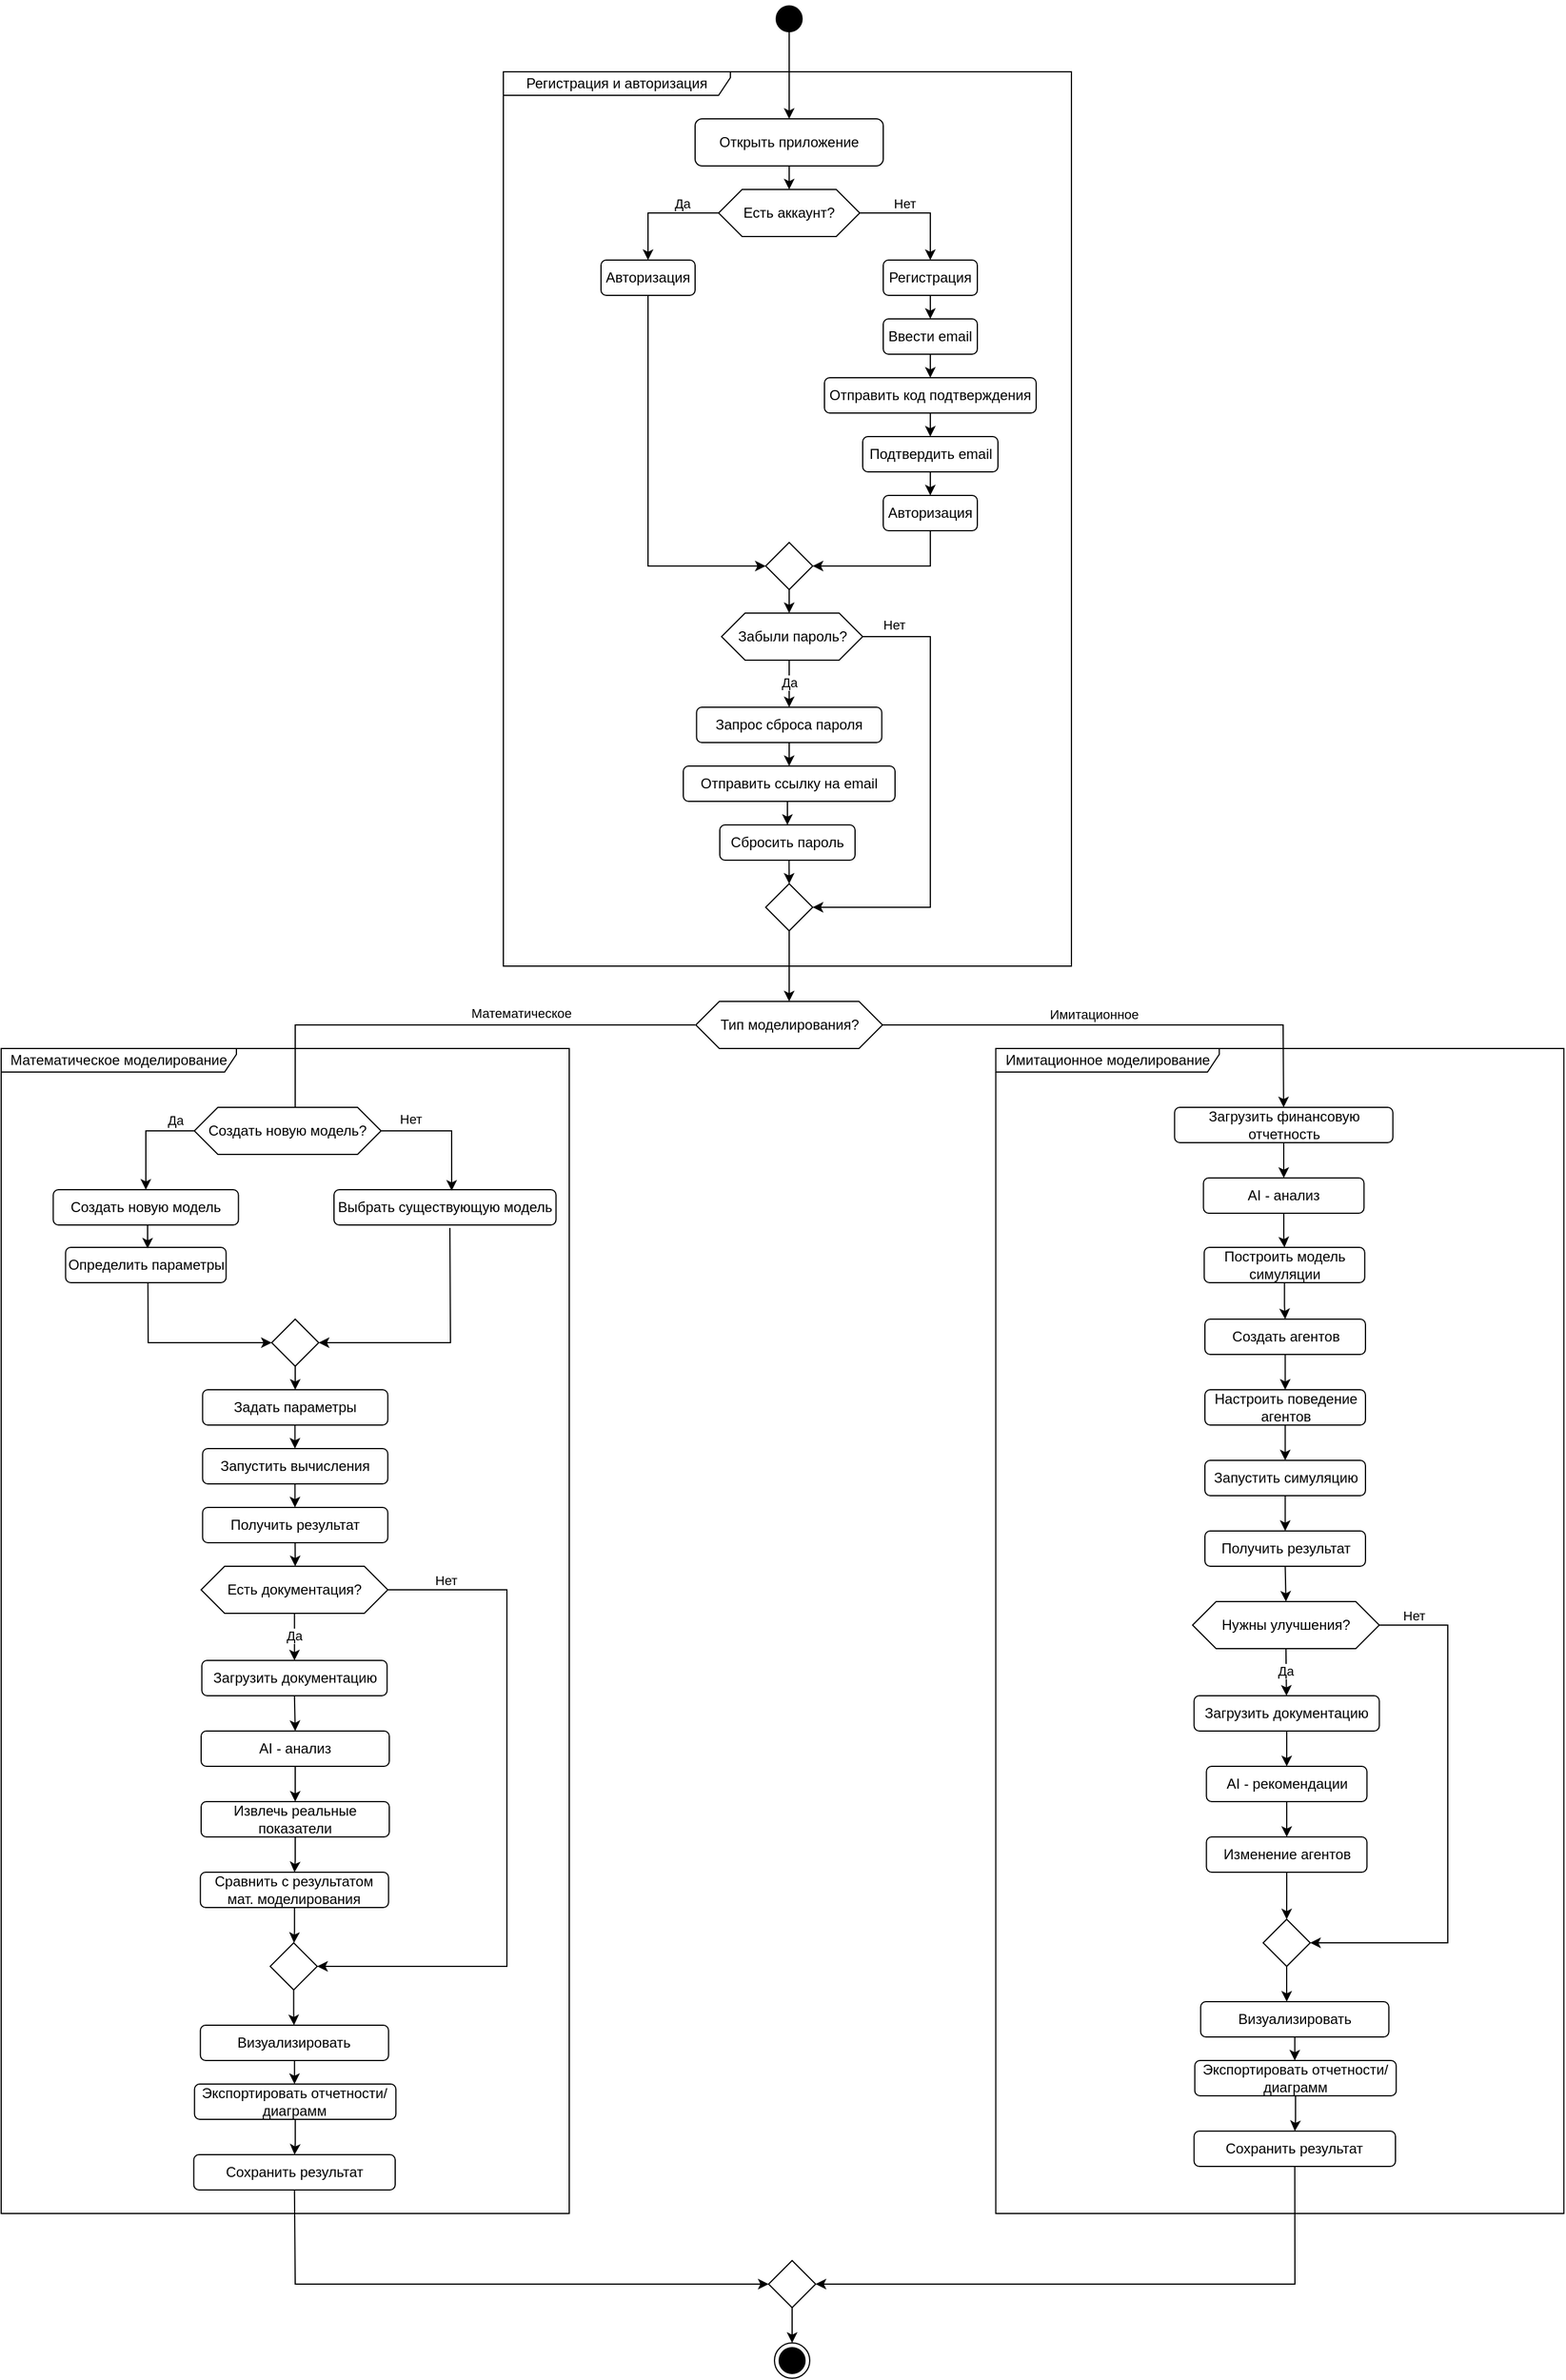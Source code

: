 <mxfile version="26.2.14">
  <diagram name="Страница — 1" id="B3ZHkuoPH5xDZUzoOLNH">
    <mxGraphModel dx="4392" dy="1858" grid="1" gridSize="10" guides="1" tooltips="1" connect="1" arrows="1" fold="1" page="1" pageScale="1" pageWidth="827" pageHeight="1169" math="0" shadow="0">
      <root>
        <mxCell id="0" />
        <mxCell id="1" parent="0" />
        <mxCell id="qQqaNePB98iEBp-6nDgx-1" value="Регистрация и авторизация" style="shape=umlFrame;whiteSpace=wrap;html=1;pointerEvents=0;width=193;height=20;" vertex="1" parent="1">
          <mxGeometry x="157" y="120" width="483" height="760" as="geometry" />
        </mxCell>
        <mxCell id="qQqaNePB98iEBp-6nDgx-2" value="" style="ellipse;html=1;shape=startState;fillColor=#000000;strokeColor=#000000;" vertex="1" parent="1">
          <mxGeometry x="385" y="60" width="30" height="30" as="geometry" />
        </mxCell>
        <mxCell id="qQqaNePB98iEBp-6nDgx-4" value="Открыть приложение" style="rounded=1;whiteSpace=wrap;html=1;" vertex="1" parent="1">
          <mxGeometry x="320" y="160" width="160" height="40" as="geometry" />
        </mxCell>
        <mxCell id="qQqaNePB98iEBp-6nDgx-5" value="" style="endArrow=classic;html=1;rounded=0;exitX=0.5;exitY=0.667;exitDx=0;exitDy=0;exitPerimeter=0;" edge="1" parent="1" source="qQqaNePB98iEBp-6nDgx-2" target="qQqaNePB98iEBp-6nDgx-4">
          <mxGeometry width="50" height="50" relative="1" as="geometry">
            <mxPoint x="390" y="220" as="sourcePoint" />
            <mxPoint x="440" y="170" as="targetPoint" />
          </mxGeometry>
        </mxCell>
        <mxCell id="qQqaNePB98iEBp-6nDgx-6" value="Есть аккаунт?" style="shape=hexagon;perimeter=hexagonPerimeter2;whiteSpace=wrap;html=1;fixedSize=1;" vertex="1" parent="1">
          <mxGeometry x="340" y="220" width="120" height="40" as="geometry" />
        </mxCell>
        <mxCell id="qQqaNePB98iEBp-6nDgx-7" value="" style="endArrow=classic;html=1;rounded=0;exitX=0.5;exitY=1;exitDx=0;exitDy=0;entryX=0.5;entryY=0;entryDx=0;entryDy=0;" edge="1" parent="1" source="qQqaNePB98iEBp-6nDgx-4" target="qQqaNePB98iEBp-6nDgx-6">
          <mxGeometry width="50" height="50" relative="1" as="geometry">
            <mxPoint x="370" y="300" as="sourcePoint" />
            <mxPoint x="420" y="250" as="targetPoint" />
          </mxGeometry>
        </mxCell>
        <mxCell id="qQqaNePB98iEBp-6nDgx-8" value="Регистрация" style="rounded=1;whiteSpace=wrap;html=1;" vertex="1" parent="1">
          <mxGeometry x="480" y="280" width="80" height="30" as="geometry" />
        </mxCell>
        <mxCell id="qQqaNePB98iEBp-6nDgx-10" value="Авторизация" style="rounded=1;whiteSpace=wrap;html=1;" vertex="1" parent="1">
          <mxGeometry x="240" y="280" width="80" height="30" as="geometry" />
        </mxCell>
        <mxCell id="qQqaNePB98iEBp-6nDgx-11" value="" style="endArrow=classic;html=1;rounded=0;exitX=0;exitY=0.5;exitDx=0;exitDy=0;entryX=0.5;entryY=0;entryDx=0;entryDy=0;" edge="1" parent="1" source="qQqaNePB98iEBp-6nDgx-6" target="qQqaNePB98iEBp-6nDgx-10">
          <mxGeometry width="50" height="50" relative="1" as="geometry">
            <mxPoint x="350" y="220" as="sourcePoint" />
            <mxPoint x="400" y="170" as="targetPoint" />
            <Array as="points">
              <mxPoint x="280" y="240" />
            </Array>
          </mxGeometry>
        </mxCell>
        <mxCell id="qQqaNePB98iEBp-6nDgx-13" value="Да" style="edgeLabel;html=1;align=center;verticalAlign=bottom;resizable=0;points=[];labelPosition=center;verticalLabelPosition=top;" vertex="1" connectable="0" parent="qQqaNePB98iEBp-6nDgx-11">
          <mxGeometry x="-0.37" relative="1" as="geometry">
            <mxPoint as="offset" />
          </mxGeometry>
        </mxCell>
        <mxCell id="qQqaNePB98iEBp-6nDgx-12" value="" style="endArrow=classic;html=1;rounded=0;exitX=1;exitY=0.5;exitDx=0;exitDy=0;entryX=0.5;entryY=0;entryDx=0;entryDy=0;" edge="1" parent="1" source="qQqaNePB98iEBp-6nDgx-6" target="qQqaNePB98iEBp-6nDgx-8">
          <mxGeometry width="50" height="50" relative="1" as="geometry">
            <mxPoint x="350" y="220" as="sourcePoint" />
            <mxPoint x="400" y="170" as="targetPoint" />
            <Array as="points">
              <mxPoint x="520" y="240" />
            </Array>
          </mxGeometry>
        </mxCell>
        <mxCell id="qQqaNePB98iEBp-6nDgx-14" value="Нет" style="edgeLabel;html=1;align=center;verticalAlign=bottom;resizable=0;points=[];labelPosition=center;verticalLabelPosition=top;" vertex="1" connectable="0" parent="qQqaNePB98iEBp-6nDgx-12">
          <mxGeometry x="-0.237" y="1" relative="1" as="geometry">
            <mxPoint y="1" as="offset" />
          </mxGeometry>
        </mxCell>
        <mxCell id="qQqaNePB98iEBp-6nDgx-15" value="Ввести email" style="rounded=1;whiteSpace=wrap;html=1;" vertex="1" parent="1">
          <mxGeometry x="480" y="330" width="80" height="30" as="geometry" />
        </mxCell>
        <mxCell id="qQqaNePB98iEBp-6nDgx-16" value="" style="endArrow=classic;html=1;rounded=0;exitX=0.5;exitY=1;exitDx=0;exitDy=0;entryX=0.5;entryY=0;entryDx=0;entryDy=0;" edge="1" parent="1" source="qQqaNePB98iEBp-6nDgx-8" target="qQqaNePB98iEBp-6nDgx-15">
          <mxGeometry width="50" height="50" relative="1" as="geometry">
            <mxPoint x="350" y="360" as="sourcePoint" />
            <mxPoint x="400" y="310" as="targetPoint" />
          </mxGeometry>
        </mxCell>
        <mxCell id="qQqaNePB98iEBp-6nDgx-17" value="Отправить код подтверждения" style="rounded=1;whiteSpace=wrap;html=1;" vertex="1" parent="1">
          <mxGeometry x="430" y="380" width="180" height="30" as="geometry" />
        </mxCell>
        <mxCell id="qQqaNePB98iEBp-6nDgx-18" value="" style="endArrow=classic;html=1;rounded=0;exitX=0.5;exitY=1;exitDx=0;exitDy=0;entryX=0.5;entryY=0;entryDx=0;entryDy=0;" edge="1" parent="1" source="qQqaNePB98iEBp-6nDgx-15" target="qQqaNePB98iEBp-6nDgx-17">
          <mxGeometry width="50" height="50" relative="1" as="geometry">
            <mxPoint x="350" y="360" as="sourcePoint" />
            <mxPoint x="400" y="310" as="targetPoint" />
          </mxGeometry>
        </mxCell>
        <mxCell id="qQqaNePB98iEBp-6nDgx-19" value="Подтвердить email" style="rounded=1;whiteSpace=wrap;html=1;" vertex="1" parent="1">
          <mxGeometry x="462.5" y="430" width="115" height="30" as="geometry" />
        </mxCell>
        <mxCell id="qQqaNePB98iEBp-6nDgx-20" value="" style="endArrow=classic;html=1;rounded=0;exitX=0.5;exitY=1;exitDx=0;exitDy=0;" edge="1" parent="1" source="qQqaNePB98iEBp-6nDgx-17" target="qQqaNePB98iEBp-6nDgx-19">
          <mxGeometry width="50" height="50" relative="1" as="geometry">
            <mxPoint x="350" y="500" as="sourcePoint" />
            <mxPoint x="400" y="450" as="targetPoint" />
          </mxGeometry>
        </mxCell>
        <mxCell id="qQqaNePB98iEBp-6nDgx-21" value="Авторизация" style="rounded=1;whiteSpace=wrap;html=1;" vertex="1" parent="1">
          <mxGeometry x="480" y="480" width="80" height="30" as="geometry" />
        </mxCell>
        <mxCell id="qQqaNePB98iEBp-6nDgx-22" value="" style="endArrow=classic;html=1;rounded=0;exitX=0.5;exitY=1;exitDx=0;exitDy=0;entryX=0.5;entryY=0;entryDx=0;entryDy=0;" edge="1" parent="1" source="qQqaNePB98iEBp-6nDgx-19" target="qQqaNePB98iEBp-6nDgx-21">
          <mxGeometry width="50" height="50" relative="1" as="geometry">
            <mxPoint x="350" y="500" as="sourcePoint" />
            <mxPoint x="400" y="450" as="targetPoint" />
          </mxGeometry>
        </mxCell>
        <mxCell id="qQqaNePB98iEBp-6nDgx-23" value="" style="rhombus;whiteSpace=wrap;html=1;" vertex="1" parent="1">
          <mxGeometry x="380" y="520" width="40" height="40" as="geometry" />
        </mxCell>
        <mxCell id="qQqaNePB98iEBp-6nDgx-24" value="" style="endArrow=classic;html=1;rounded=0;exitX=0.5;exitY=1;exitDx=0;exitDy=0;entryX=1;entryY=0.5;entryDx=0;entryDy=0;" edge="1" parent="1" source="qQqaNePB98iEBp-6nDgx-21" target="qQqaNePB98iEBp-6nDgx-23">
          <mxGeometry width="50" height="50" relative="1" as="geometry">
            <mxPoint x="340" y="560" as="sourcePoint" />
            <mxPoint x="390" y="510" as="targetPoint" />
            <Array as="points">
              <mxPoint x="520" y="540" />
            </Array>
          </mxGeometry>
        </mxCell>
        <mxCell id="qQqaNePB98iEBp-6nDgx-25" value="" style="endArrow=classic;html=1;rounded=0;exitX=0.5;exitY=1;exitDx=0;exitDy=0;entryX=0;entryY=0.5;entryDx=0;entryDy=0;" edge="1" parent="1" source="qQqaNePB98iEBp-6nDgx-10" target="qQqaNePB98iEBp-6nDgx-23">
          <mxGeometry width="50" height="50" relative="1" as="geometry">
            <mxPoint x="340" y="560" as="sourcePoint" />
            <mxPoint x="390" y="510" as="targetPoint" />
            <Array as="points">
              <mxPoint x="280" y="540" />
            </Array>
          </mxGeometry>
        </mxCell>
        <mxCell id="qQqaNePB98iEBp-6nDgx-26" value="Забыли пароль?" style="shape=hexagon;perimeter=hexagonPerimeter2;whiteSpace=wrap;html=1;fixedSize=1;" vertex="1" parent="1">
          <mxGeometry x="342.5" y="580" width="120" height="40" as="geometry" />
        </mxCell>
        <mxCell id="qQqaNePB98iEBp-6nDgx-27" value="" style="endArrow=classic;html=1;rounded=0;exitX=0.5;exitY=1;exitDx=0;exitDy=0;" edge="1" parent="1" source="qQqaNePB98iEBp-6nDgx-23">
          <mxGeometry width="50" height="50" relative="1" as="geometry">
            <mxPoint x="340" y="660" as="sourcePoint" />
            <mxPoint x="400" y="580" as="targetPoint" />
          </mxGeometry>
        </mxCell>
        <mxCell id="qQqaNePB98iEBp-6nDgx-28" value="Запрос сброса пароля" style="rounded=1;whiteSpace=wrap;html=1;" vertex="1" parent="1">
          <mxGeometry x="321.25" y="660" width="157.5" height="30" as="geometry" />
        </mxCell>
        <mxCell id="qQqaNePB98iEBp-6nDgx-29" value="" style="endArrow=classic;html=1;rounded=0;" edge="1" parent="1">
          <mxGeometry width="50" height="50" relative="1" as="geometry">
            <mxPoint x="400" y="620" as="sourcePoint" />
            <mxPoint x="400" y="660" as="targetPoint" />
          </mxGeometry>
        </mxCell>
        <mxCell id="qQqaNePB98iEBp-6nDgx-30" value="Да" style="edgeLabel;html=1;align=center;verticalAlign=middle;resizable=0;points=[];" vertex="1" connectable="0" parent="qQqaNePB98iEBp-6nDgx-29">
          <mxGeometry x="-0.08" relative="1" as="geometry">
            <mxPoint as="offset" />
          </mxGeometry>
        </mxCell>
        <mxCell id="qQqaNePB98iEBp-6nDgx-31" value="Отправить ссылку на email" style="rounded=1;whiteSpace=wrap;html=1;" vertex="1" parent="1">
          <mxGeometry x="310" y="710" width="180" height="30" as="geometry" />
        </mxCell>
        <mxCell id="qQqaNePB98iEBp-6nDgx-32" value="" style="endArrow=classic;html=1;rounded=0;exitX=0.5;exitY=1;exitDx=0;exitDy=0;entryX=0.5;entryY=0;entryDx=0;entryDy=0;" edge="1" parent="1" source="qQqaNePB98iEBp-6nDgx-28" target="qQqaNePB98iEBp-6nDgx-31">
          <mxGeometry width="50" height="50" relative="1" as="geometry">
            <mxPoint x="390" y="630" as="sourcePoint" />
            <mxPoint x="440" y="580" as="targetPoint" />
          </mxGeometry>
        </mxCell>
        <mxCell id="qQqaNePB98iEBp-6nDgx-33" value="Сбросить пароль" style="rounded=1;whiteSpace=wrap;html=1;" vertex="1" parent="1">
          <mxGeometry x="341" y="760" width="115" height="30" as="geometry" />
        </mxCell>
        <mxCell id="qQqaNePB98iEBp-6nDgx-34" value="" style="endArrow=classic;html=1;rounded=0;exitX=0.5;exitY=1;exitDx=0;exitDy=0;" edge="1" parent="1" target="qQqaNePB98iEBp-6nDgx-33">
          <mxGeometry width="50" height="50" relative="1" as="geometry">
            <mxPoint x="398.5" y="740" as="sourcePoint" />
            <mxPoint x="278.5" y="780" as="targetPoint" />
          </mxGeometry>
        </mxCell>
        <mxCell id="qQqaNePB98iEBp-6nDgx-36" value="" style="rhombus;whiteSpace=wrap;html=1;" vertex="1" parent="1">
          <mxGeometry x="380" y="810" width="40" height="40" as="geometry" />
        </mxCell>
        <mxCell id="qQqaNePB98iEBp-6nDgx-37" value="" style="endArrow=classic;html=1;rounded=0;exitX=0.512;exitY=1;exitDx=0;exitDy=0;entryX=0.5;entryY=0;entryDx=0;entryDy=0;exitPerimeter=0;" edge="1" parent="1" source="qQqaNePB98iEBp-6nDgx-33" target="qQqaNePB98iEBp-6nDgx-36">
          <mxGeometry width="50" height="50" relative="1" as="geometry">
            <mxPoint x="360" y="870" as="sourcePoint" />
            <mxPoint x="410" y="820" as="targetPoint" />
          </mxGeometry>
        </mxCell>
        <mxCell id="qQqaNePB98iEBp-6nDgx-38" value="" style="endArrow=classic;html=1;rounded=0;exitX=1;exitY=0.5;exitDx=0;exitDy=0;entryX=1;entryY=0.5;entryDx=0;entryDy=0;" edge="1" parent="1" source="qQqaNePB98iEBp-6nDgx-26" target="qQqaNePB98iEBp-6nDgx-36">
          <mxGeometry width="50" height="50" relative="1" as="geometry">
            <mxPoint x="300" y="770" as="sourcePoint" />
            <mxPoint x="350" y="720" as="targetPoint" />
            <Array as="points">
              <mxPoint x="520" y="600" />
              <mxPoint x="520" y="830" />
            </Array>
          </mxGeometry>
        </mxCell>
        <mxCell id="qQqaNePB98iEBp-6nDgx-39" value="Нет" style="edgeLabel;html=1;align=center;verticalAlign=bottom;resizable=0;points=[];labelPosition=center;verticalLabelPosition=top;" vertex="1" connectable="0" parent="qQqaNePB98iEBp-6nDgx-38">
          <mxGeometry x="-0.865" y="2" relative="1" as="geometry">
            <mxPoint as="offset" />
          </mxGeometry>
        </mxCell>
        <mxCell id="qQqaNePB98iEBp-6nDgx-43" value="" style="endArrow=classic;html=1;rounded=0;exitX=0.5;exitY=1;exitDx=0;exitDy=0;" edge="1" parent="1" source="qQqaNePB98iEBp-6nDgx-36" target="qQqaNePB98iEBp-6nDgx-60">
          <mxGeometry width="50" height="50" relative="1" as="geometry">
            <mxPoint x="320" y="920" as="sourcePoint" />
            <mxPoint x="370" y="870" as="targetPoint" />
          </mxGeometry>
        </mxCell>
        <mxCell id="qQqaNePB98iEBp-6nDgx-60" value="Тип моделирования?" style="shape=hexagon;perimeter=hexagonPerimeter2;whiteSpace=wrap;html=1;fixedSize=1;" vertex="1" parent="1">
          <mxGeometry x="320.62" y="910" width="158.75" height="40" as="geometry" />
        </mxCell>
        <mxCell id="qQqaNePB98iEBp-6nDgx-61" value="" style="endArrow=classic;html=1;rounded=0;entryX=0.54;entryY=0.25;entryDx=0;entryDy=0;entryPerimeter=0;" edge="1" parent="1">
          <mxGeometry width="50" height="50" relative="1" as="geometry">
            <mxPoint x="320" y="930" as="sourcePoint" />
            <mxPoint x="-20.025" y="1010" as="targetPoint" />
            <Array as="points">
              <mxPoint x="-20" y="930" />
            </Array>
          </mxGeometry>
        </mxCell>
        <mxCell id="qQqaNePB98iEBp-6nDgx-99" value="Математическое моделирование" style="shape=umlFrame;whiteSpace=wrap;html=1;pointerEvents=0;width=200;height=20;" vertex="1" parent="1">
          <mxGeometry x="-270" y="950" width="483" height="990" as="geometry" />
        </mxCell>
        <mxCell id="qQqaNePB98iEBp-6nDgx-100" value="Создать новую модель?" style="shape=hexagon;perimeter=hexagonPerimeter2;whiteSpace=wrap;html=1;fixedSize=1;" vertex="1" parent="1">
          <mxGeometry x="-105.75" y="1000" width="158.75" height="40" as="geometry" />
        </mxCell>
        <mxCell id="qQqaNePB98iEBp-6nDgx-101" value="" style="endArrow=classic;html=1;rounded=0;exitX=0;exitY=0.5;exitDx=0;exitDy=0;entryX=0.5;entryY=0;entryDx=0;entryDy=0;" edge="1" parent="1" source="qQqaNePB98iEBp-6nDgx-100" target="qQqaNePB98iEBp-6nDgx-103">
          <mxGeometry width="50" height="50" relative="1" as="geometry">
            <mxPoint x="-187" y="1060" as="sourcePoint" />
            <mxPoint x="-137" y="1020" as="targetPoint" />
            <Array as="points">
              <mxPoint x="-147" y="1020" />
            </Array>
          </mxGeometry>
        </mxCell>
        <mxCell id="qQqaNePB98iEBp-6nDgx-102" value="Да" style="edgeLabel;html=1;align=center;verticalAlign=bottom;resizable=0;points=[];labelPosition=center;verticalLabelPosition=top;" vertex="1" connectable="0" parent="qQqaNePB98iEBp-6nDgx-101">
          <mxGeometry x="-0.639" y="-1" relative="1" as="geometry">
            <mxPoint as="offset" />
          </mxGeometry>
        </mxCell>
        <mxCell id="qQqaNePB98iEBp-6nDgx-103" value="Создать новую модель" style="rounded=1;whiteSpace=wrap;html=1;" vertex="1" parent="1">
          <mxGeometry x="-225.75" y="1070" width="157.5" height="30" as="geometry" />
        </mxCell>
        <mxCell id="qQqaNePB98iEBp-6nDgx-104" value="Выбрать существующую модель" style="rounded=1;whiteSpace=wrap;html=1;" vertex="1" parent="1">
          <mxGeometry x="13" y="1070" width="188.75" height="30" as="geometry" />
        </mxCell>
        <mxCell id="qQqaNePB98iEBp-6nDgx-105" value="" style="endArrow=classic;html=1;rounded=0;exitX=1;exitY=0.5;exitDx=0;exitDy=0;entryX=0.53;entryY=0.028;entryDx=0;entryDy=0;entryPerimeter=0;" edge="1" parent="1" source="qQqaNePB98iEBp-6nDgx-100" target="qQqaNePB98iEBp-6nDgx-104">
          <mxGeometry width="50" height="50" relative="1" as="geometry">
            <mxPoint x="133" y="1020" as="sourcePoint" />
            <mxPoint x="92" y="1070" as="targetPoint" />
            <Array as="points">
              <mxPoint x="113" y="1020" />
            </Array>
          </mxGeometry>
        </mxCell>
        <mxCell id="qQqaNePB98iEBp-6nDgx-106" value="Нет" style="edgeLabel;html=1;align=center;verticalAlign=middle;resizable=0;points=[];" vertex="1" connectable="0" parent="qQqaNePB98iEBp-6nDgx-105">
          <mxGeometry x="-0.627" y="7" relative="1" as="geometry">
            <mxPoint x="4" y="-3" as="offset" />
          </mxGeometry>
        </mxCell>
        <mxCell id="qQqaNePB98iEBp-6nDgx-107" value="" style="endArrow=classic;html=1;rounded=0;exitX=0.522;exitY=1.085;exitDx=0;exitDy=0;exitPerimeter=0;entryX=1;entryY=0.5;entryDx=0;entryDy=0;" edge="1" parent="1" source="qQqaNePB98iEBp-6nDgx-104" target="qQqaNePB98iEBp-6nDgx-113">
          <mxGeometry width="50" height="50" relative="1" as="geometry">
            <mxPoint x="-147" y="1120" as="sourcePoint" />
            <mxPoint x="-7" y="1160" as="targetPoint" />
            <Array as="points">
              <mxPoint x="112" y="1200" />
            </Array>
          </mxGeometry>
        </mxCell>
        <mxCell id="qQqaNePB98iEBp-6nDgx-108" value="Определить параметры" style="rounded=1;whiteSpace=wrap;html=1;" vertex="1" parent="1">
          <mxGeometry x="-215.25" y="1119" width="136.5" height="30" as="geometry" />
        </mxCell>
        <mxCell id="qQqaNePB98iEBp-6nDgx-109" value="" style="endArrow=classic;html=1;rounded=0;exitX=0.5;exitY=1;exitDx=0;exitDy=0;" edge="1" parent="1">
          <mxGeometry width="50" height="50" relative="1" as="geometry">
            <mxPoint x="-145.5" y="1100" as="sourcePoint" />
            <mxPoint x="-145.5" y="1120" as="targetPoint" />
          </mxGeometry>
        </mxCell>
        <mxCell id="qQqaNePB98iEBp-6nDgx-110" value="Есть документация?" style="shape=hexagon;perimeter=hexagonPerimeter2;whiteSpace=wrap;html=1;fixedSize=1;" vertex="1" parent="1">
          <mxGeometry x="-100" y="1390" width="158.75" height="40" as="geometry" />
        </mxCell>
        <mxCell id="qQqaNePB98iEBp-6nDgx-111" value="" style="endArrow=classic;html=1;rounded=0;exitX=0.513;exitY=1.014;exitDx=0;exitDy=0;exitPerimeter=0;entryX=0;entryY=0.5;entryDx=0;entryDy=0;" edge="1" parent="1" source="qQqaNePB98iEBp-6nDgx-108" target="qQqaNePB98iEBp-6nDgx-113">
          <mxGeometry width="50" height="50" relative="1" as="geometry">
            <mxPoint x="-157" y="1230" as="sourcePoint" />
            <mxPoint x="-107" y="1180" as="targetPoint" />
            <Array as="points">
              <mxPoint x="-145" y="1200" />
            </Array>
          </mxGeometry>
        </mxCell>
        <mxCell id="qQqaNePB98iEBp-6nDgx-112" value="Математическое" style="edgeLabel;html=1;align=center;verticalAlign=bottom;resizable=0;points=[];labelPosition=center;verticalLabelPosition=top;" vertex="1" connectable="0" parent="1">
          <mxGeometry x="171.765" y="928.0" as="geometry" />
        </mxCell>
        <mxCell id="qQqaNePB98iEBp-6nDgx-113" value="" style="rhombus;whiteSpace=wrap;html=1;" vertex="1" parent="1">
          <mxGeometry x="-40" y="1180" width="40" height="40" as="geometry" />
        </mxCell>
        <mxCell id="qQqaNePB98iEBp-6nDgx-114" value="Задать параметры" style="rounded=1;whiteSpace=wrap;html=1;" vertex="1" parent="1">
          <mxGeometry x="-98.75" y="1240" width="157.5" height="30" as="geometry" />
        </mxCell>
        <mxCell id="qQqaNePB98iEBp-6nDgx-115" value="" style="endArrow=classic;html=1;rounded=0;exitX=0.5;exitY=1;exitDx=0;exitDy=0;entryX=0.5;entryY=0;entryDx=0;entryDy=0;" edge="1" parent="1" source="qQqaNePB98iEBp-6nDgx-113" target="qQqaNePB98iEBp-6nDgx-114">
          <mxGeometry width="50" height="50" relative="1" as="geometry">
            <mxPoint x="80" y="1340" as="sourcePoint" />
            <mxPoint x="130" y="1290" as="targetPoint" />
          </mxGeometry>
        </mxCell>
        <mxCell id="qQqaNePB98iEBp-6nDgx-116" value="Запустить вычисления" style="rounded=1;whiteSpace=wrap;html=1;" vertex="1" parent="1">
          <mxGeometry x="-98.75" y="1290" width="157.5" height="30" as="geometry" />
        </mxCell>
        <mxCell id="qQqaNePB98iEBp-6nDgx-117" value="" style="endArrow=classic;html=1;rounded=0;exitX=0.5;exitY=1;exitDx=0;exitDy=0;entryX=0.5;entryY=0;entryDx=0;entryDy=0;" edge="1" parent="1">
          <mxGeometry width="50" height="50" relative="1" as="geometry">
            <mxPoint x="-20.21" y="1270" as="sourcePoint" />
            <mxPoint x="-20.21" y="1290" as="targetPoint" />
          </mxGeometry>
        </mxCell>
        <mxCell id="qQqaNePB98iEBp-6nDgx-118" value="" style="edgeStyle=orthogonalEdgeStyle;rounded=0;orthogonalLoop=1;jettySize=auto;html=1;" edge="1" parent="1">
          <mxGeometry relative="1" as="geometry">
            <mxPoint x="-20.094" y="1370" as="sourcePoint" />
            <mxPoint x="-20" y="1390" as="targetPoint" />
          </mxGeometry>
        </mxCell>
        <mxCell id="qQqaNePB98iEBp-6nDgx-119" value="Получить результат" style="rounded=1;whiteSpace=wrap;html=1;" vertex="1" parent="1">
          <mxGeometry x="-98.75" y="1340" width="157.5" height="30" as="geometry" />
        </mxCell>
        <mxCell id="qQqaNePB98iEBp-6nDgx-120" value="" style="endArrow=classic;html=1;rounded=0;exitX=0.5;exitY=1;exitDx=0;exitDy=0;entryX=0.5;entryY=0;entryDx=0;entryDy=0;" edge="1" parent="1">
          <mxGeometry width="50" height="50" relative="1" as="geometry">
            <mxPoint x="-20.21" y="1320" as="sourcePoint" />
            <mxPoint x="-20.21" y="1340" as="targetPoint" />
          </mxGeometry>
        </mxCell>
        <mxCell id="qQqaNePB98iEBp-6nDgx-121" value="" style="endArrow=classic;html=1;rounded=0;exitX=0.5;exitY=1;exitDx=0;exitDy=0;" edge="1" parent="1" source="qQqaNePB98iEBp-6nDgx-110" target="qQqaNePB98iEBp-6nDgx-123">
          <mxGeometry width="50" height="50" relative="1" as="geometry">
            <mxPoint x="-130" y="1530" as="sourcePoint" />
            <mxPoint x="-80" y="1480" as="targetPoint" />
          </mxGeometry>
        </mxCell>
        <mxCell id="qQqaNePB98iEBp-6nDgx-122" value="Да" style="edgeLabel;html=1;align=center;verticalAlign=middle;resizable=0;points=[];" vertex="1" connectable="0" parent="qQqaNePB98iEBp-6nDgx-121">
          <mxGeometry x="-0.063" y="-1" relative="1" as="geometry">
            <mxPoint as="offset" />
          </mxGeometry>
        </mxCell>
        <mxCell id="qQqaNePB98iEBp-6nDgx-123" value="Загрузить документацию" style="rounded=1;whiteSpace=wrap;html=1;" vertex="1" parent="1">
          <mxGeometry x="-99.37" y="1470" width="157.5" height="30" as="geometry" />
        </mxCell>
        <mxCell id="qQqaNePB98iEBp-6nDgx-124" value="" style="endArrow=classic;html=1;rounded=0;exitX=0.5;exitY=1;exitDx=0;exitDy=0;entryX=0.5;entryY=0;entryDx=0;entryDy=0;" edge="1" parent="1" source="qQqaNePB98iEBp-6nDgx-123" target="qQqaNePB98iEBp-6nDgx-126">
          <mxGeometry width="50" height="50" relative="1" as="geometry">
            <mxPoint x="-130" y="1490" as="sourcePoint" />
            <mxPoint x="-20.799" y="1523.96" as="targetPoint" />
          </mxGeometry>
        </mxCell>
        <mxCell id="qQqaNePB98iEBp-6nDgx-125" value="" style="edgeStyle=orthogonalEdgeStyle;rounded=0;orthogonalLoop=1;jettySize=auto;html=1;" edge="1" parent="1" source="qQqaNePB98iEBp-6nDgx-126" target="qQqaNePB98iEBp-6nDgx-128">
          <mxGeometry relative="1" as="geometry" />
        </mxCell>
        <mxCell id="qQqaNePB98iEBp-6nDgx-126" value="AI - анализ" style="rounded=1;whiteSpace=wrap;html=1;" vertex="1" parent="1">
          <mxGeometry x="-100" y="1530" width="160" height="30" as="geometry" />
        </mxCell>
        <mxCell id="qQqaNePB98iEBp-6nDgx-127" value="" style="edgeStyle=orthogonalEdgeStyle;rounded=0;orthogonalLoop=1;jettySize=auto;html=1;" edge="1" parent="1" source="qQqaNePB98iEBp-6nDgx-128" target="qQqaNePB98iEBp-6nDgx-130">
          <mxGeometry relative="1" as="geometry" />
        </mxCell>
        <mxCell id="qQqaNePB98iEBp-6nDgx-128" value="Извлечь реальные показатели" style="rounded=1;whiteSpace=wrap;html=1;" vertex="1" parent="1">
          <mxGeometry x="-100" y="1590" width="160" height="30" as="geometry" />
        </mxCell>
        <mxCell id="qQqaNePB98iEBp-6nDgx-129" value="" style="edgeStyle=orthogonalEdgeStyle;rounded=0;orthogonalLoop=1;jettySize=auto;html=1;" edge="1" parent="1" source="qQqaNePB98iEBp-6nDgx-130">
          <mxGeometry relative="1" as="geometry">
            <mxPoint x="-21" y="1710" as="targetPoint" />
          </mxGeometry>
        </mxCell>
        <mxCell id="qQqaNePB98iEBp-6nDgx-130" value="Сравнить с результатом мат. моделирования" style="rounded=1;whiteSpace=wrap;html=1;" vertex="1" parent="1">
          <mxGeometry x="-100.63" y="1650" width="160" height="30" as="geometry" />
        </mxCell>
        <mxCell id="qQqaNePB98iEBp-6nDgx-131" value="" style="edgeStyle=orthogonalEdgeStyle;rounded=0;orthogonalLoop=1;jettySize=auto;html=1;" edge="1" parent="1" source="qQqaNePB98iEBp-6nDgx-132" target="qQqaNePB98iEBp-6nDgx-133">
          <mxGeometry relative="1" as="geometry" />
        </mxCell>
        <mxCell id="qQqaNePB98iEBp-6nDgx-132" value="Визуализировать" style="rounded=1;whiteSpace=wrap;html=1;" vertex="1" parent="1">
          <mxGeometry x="-100.63" y="1780" width="160" height="30" as="geometry" />
        </mxCell>
        <mxCell id="qQqaNePB98iEBp-6nDgx-217" value="" style="edgeStyle=orthogonalEdgeStyle;rounded=0;orthogonalLoop=1;jettySize=auto;html=1;" edge="1" parent="1" source="qQqaNePB98iEBp-6nDgx-133" target="qQqaNePB98iEBp-6nDgx-215">
          <mxGeometry relative="1" as="geometry" />
        </mxCell>
        <mxCell id="qQqaNePB98iEBp-6nDgx-133" value="Экспортировать отчетности/диаграмм" style="rounded=1;whiteSpace=wrap;html=1;" vertex="1" parent="1">
          <mxGeometry x="-105.62" y="1830" width="171.25" height="30" as="geometry" />
        </mxCell>
        <mxCell id="qQqaNePB98iEBp-6nDgx-134" value="Имитационное моделирование" style="shape=umlFrame;whiteSpace=wrap;html=1;pointerEvents=0;width=190;height=20;" vertex="1" parent="1">
          <mxGeometry x="575.69" y="950" width="483" height="990" as="geometry" />
        </mxCell>
        <mxCell id="qQqaNePB98iEBp-6nDgx-173" value="" style="edgeStyle=orthogonalEdgeStyle;rounded=0;orthogonalLoop=1;jettySize=auto;html=1;" edge="1" parent="1" source="qQqaNePB98iEBp-6nDgx-139" target="qQqaNePB98iEBp-6nDgx-143">
          <mxGeometry relative="1" as="geometry" />
        </mxCell>
        <mxCell id="qQqaNePB98iEBp-6nDgx-139" value="Загрузить финансовую отчетность" style="rounded=1;whiteSpace=wrap;html=1;" vertex="1" parent="1">
          <mxGeometry x="727.69" y="1000" width="185.62" height="30" as="geometry" />
        </mxCell>
        <mxCell id="qQqaNePB98iEBp-6nDgx-175" value="" style="edgeStyle=orthogonalEdgeStyle;rounded=0;orthogonalLoop=1;jettySize=auto;html=1;" edge="1" parent="1" source="qQqaNePB98iEBp-6nDgx-143" target="qQqaNePB98iEBp-6nDgx-174">
          <mxGeometry relative="1" as="geometry" />
        </mxCell>
        <mxCell id="qQqaNePB98iEBp-6nDgx-143" value="AI - анализ" style="rounded=1;whiteSpace=wrap;html=1;" vertex="1" parent="1">
          <mxGeometry x="752.25" y="1060" width="136.5" height="30" as="geometry" />
        </mxCell>
        <mxCell id="qQqaNePB98iEBp-6nDgx-145" value="Нужны улучшения?" style="shape=hexagon;perimeter=hexagonPerimeter2;whiteSpace=wrap;html=1;fixedSize=1;" vertex="1" parent="1">
          <mxGeometry x="743.01" y="1420" width="158.75" height="40" as="geometry" />
        </mxCell>
        <mxCell id="qQqaNePB98iEBp-6nDgx-156" value="" style="endArrow=classic;html=1;rounded=0;exitX=0.5;exitY=1;exitDx=0;exitDy=0;" edge="1" parent="1" source="qQqaNePB98iEBp-6nDgx-145" target="qQqaNePB98iEBp-6nDgx-158">
          <mxGeometry width="50" height="50" relative="1" as="geometry">
            <mxPoint x="712.38" y="1610" as="sourcePoint" />
            <mxPoint x="762.38" y="1560" as="targetPoint" />
          </mxGeometry>
        </mxCell>
        <mxCell id="qQqaNePB98iEBp-6nDgx-157" value="Да" style="edgeLabel;html=1;align=center;verticalAlign=middle;resizable=0;points=[];" vertex="1" connectable="0" parent="qQqaNePB98iEBp-6nDgx-156">
          <mxGeometry x="-0.063" y="-1" relative="1" as="geometry">
            <mxPoint as="offset" />
          </mxGeometry>
        </mxCell>
        <mxCell id="qQqaNePB98iEBp-6nDgx-193" value="" style="edgeStyle=orthogonalEdgeStyle;rounded=0;orthogonalLoop=1;jettySize=auto;html=1;" edge="1" parent="1" source="qQqaNePB98iEBp-6nDgx-158" target="qQqaNePB98iEBp-6nDgx-192">
          <mxGeometry relative="1" as="geometry" />
        </mxCell>
        <mxCell id="qQqaNePB98iEBp-6nDgx-158" value="Загрузить документацию" style="rounded=1;whiteSpace=wrap;html=1;" vertex="1" parent="1">
          <mxGeometry x="744.26" y="1500" width="157.5" height="30" as="geometry" />
        </mxCell>
        <mxCell id="qQqaNePB98iEBp-6nDgx-171" value="" style="endArrow=classic;html=1;rounded=0;exitX=1;exitY=0.5;exitDx=0;exitDy=0;" edge="1" parent="1" source="qQqaNePB98iEBp-6nDgx-60" target="qQqaNePB98iEBp-6nDgx-139">
          <mxGeometry width="50" height="50" relative="1" as="geometry">
            <mxPoint x="420" y="800" as="sourcePoint" />
            <mxPoint x="470" y="750" as="targetPoint" />
            <Array as="points">
              <mxPoint x="820" y="930" />
            </Array>
          </mxGeometry>
        </mxCell>
        <mxCell id="qQqaNePB98iEBp-6nDgx-172" value="Имитационное" style="edgeLabel;html=1;align=center;verticalAlign=bottom;resizable=0;points=[];labelPosition=center;verticalLabelPosition=top;" vertex="1" connectable="0" parent="qQqaNePB98iEBp-6nDgx-171">
          <mxGeometry x="-0.128" y="1" relative="1" as="geometry">
            <mxPoint as="offset" />
          </mxGeometry>
        </mxCell>
        <mxCell id="qQqaNePB98iEBp-6nDgx-177" value="" style="edgeStyle=orthogonalEdgeStyle;rounded=0;orthogonalLoop=1;jettySize=auto;html=1;" edge="1" parent="1" source="qQqaNePB98iEBp-6nDgx-174" target="qQqaNePB98iEBp-6nDgx-176">
          <mxGeometry relative="1" as="geometry" />
        </mxCell>
        <mxCell id="qQqaNePB98iEBp-6nDgx-174" value="Построить модель симуляции" style="rounded=1;whiteSpace=wrap;html=1;" vertex="1" parent="1">
          <mxGeometry x="752.87" y="1119" width="136.5" height="30" as="geometry" />
        </mxCell>
        <mxCell id="qQqaNePB98iEBp-6nDgx-179" value="" style="edgeStyle=orthogonalEdgeStyle;rounded=0;orthogonalLoop=1;jettySize=auto;html=1;" edge="1" parent="1" source="qQqaNePB98iEBp-6nDgx-176" target="qQqaNePB98iEBp-6nDgx-178">
          <mxGeometry relative="1" as="geometry" />
        </mxCell>
        <mxCell id="qQqaNePB98iEBp-6nDgx-176" value="Создать агентов" style="rounded=1;whiteSpace=wrap;html=1;" vertex="1" parent="1">
          <mxGeometry x="753.5" y="1180" width="136.5" height="30" as="geometry" />
        </mxCell>
        <mxCell id="qQqaNePB98iEBp-6nDgx-182" value="" style="edgeStyle=orthogonalEdgeStyle;rounded=0;orthogonalLoop=1;jettySize=auto;html=1;" edge="1" parent="1" source="qQqaNePB98iEBp-6nDgx-178" target="qQqaNePB98iEBp-6nDgx-180">
          <mxGeometry relative="1" as="geometry" />
        </mxCell>
        <mxCell id="qQqaNePB98iEBp-6nDgx-178" value="Настроить поведение агентов" style="rounded=1;whiteSpace=wrap;html=1;" vertex="1" parent="1">
          <mxGeometry x="753.5" y="1240" width="136.5" height="30" as="geometry" />
        </mxCell>
        <mxCell id="qQqaNePB98iEBp-6nDgx-184" value="" style="edgeStyle=orthogonalEdgeStyle;rounded=0;orthogonalLoop=1;jettySize=auto;html=1;" edge="1" parent="1" source="qQqaNePB98iEBp-6nDgx-180" target="qQqaNePB98iEBp-6nDgx-183">
          <mxGeometry relative="1" as="geometry" />
        </mxCell>
        <mxCell id="qQqaNePB98iEBp-6nDgx-180" value="Запустить симуляцию" style="rounded=1;whiteSpace=wrap;html=1;" vertex="1" parent="1">
          <mxGeometry x="753.5" y="1300" width="136.5" height="30" as="geometry" />
        </mxCell>
        <mxCell id="qQqaNePB98iEBp-6nDgx-183" value="Получить результат" style="rounded=1;whiteSpace=wrap;html=1;" vertex="1" parent="1">
          <mxGeometry x="753.51" y="1360" width="136.5" height="30" as="geometry" />
        </mxCell>
        <mxCell id="qQqaNePB98iEBp-6nDgx-189" value="" style="edgeStyle=orthogonalEdgeStyle;rounded=0;orthogonalLoop=1;jettySize=auto;html=1;" edge="1" parent="1" source="qQqaNePB98iEBp-6nDgx-186">
          <mxGeometry relative="1" as="geometry">
            <mxPoint x="-21" y="1780" as="targetPoint" />
          </mxGeometry>
        </mxCell>
        <mxCell id="qQqaNePB98iEBp-6nDgx-186" value="" style="rhombus;whiteSpace=wrap;html=1;" vertex="1" parent="1">
          <mxGeometry x="-41.27" y="1710" width="40" height="40" as="geometry" />
        </mxCell>
        <mxCell id="qQqaNePB98iEBp-6nDgx-187" value="" style="endArrow=classic;html=1;rounded=0;exitX=1;exitY=0.5;exitDx=0;exitDy=0;entryX=1;entryY=0.5;entryDx=0;entryDy=0;" edge="1" parent="1" source="qQqaNePB98iEBp-6nDgx-110" target="qQqaNePB98iEBp-6nDgx-186">
          <mxGeometry width="50" height="50" relative="1" as="geometry">
            <mxPoint x="200" y="1450" as="sourcePoint" />
            <mxPoint x="250" y="1400" as="targetPoint" />
            <Array as="points">
              <mxPoint x="160" y="1410" />
              <mxPoint x="160" y="1730" />
            </Array>
          </mxGeometry>
        </mxCell>
        <mxCell id="qQqaNePB98iEBp-6nDgx-188" value="Нет" style="edgeLabel;html=1;align=center;verticalAlign=bottom;resizable=0;points=[];labelPosition=center;verticalLabelPosition=top;" vertex="1" connectable="0" parent="qQqaNePB98iEBp-6nDgx-187">
          <mxGeometry x="-0.833" relative="1" as="geometry">
            <mxPoint as="offset" />
          </mxGeometry>
        </mxCell>
        <mxCell id="qQqaNePB98iEBp-6nDgx-195" value="" style="edgeStyle=orthogonalEdgeStyle;rounded=0;orthogonalLoop=1;jettySize=auto;html=1;" edge="1" parent="1" source="qQqaNePB98iEBp-6nDgx-192" target="qQqaNePB98iEBp-6nDgx-194">
          <mxGeometry relative="1" as="geometry" />
        </mxCell>
        <mxCell id="qQqaNePB98iEBp-6nDgx-192" value="AI - рекомендации" style="rounded=1;whiteSpace=wrap;html=1;" vertex="1" parent="1">
          <mxGeometry x="754.76" y="1560" width="136.5" height="30" as="geometry" />
        </mxCell>
        <mxCell id="qQqaNePB98iEBp-6nDgx-197" value="" style="edgeStyle=orthogonalEdgeStyle;rounded=0;orthogonalLoop=1;jettySize=auto;html=1;" edge="1" parent="1" source="qQqaNePB98iEBp-6nDgx-194">
          <mxGeometry relative="1" as="geometry">
            <mxPoint x="823" y="1690.01" as="targetPoint" />
          </mxGeometry>
        </mxCell>
        <mxCell id="qQqaNePB98iEBp-6nDgx-194" value="Изменение агентов" style="rounded=1;whiteSpace=wrap;html=1;" vertex="1" parent="1">
          <mxGeometry x="754.76" y="1620" width="136.5" height="30" as="geometry" />
        </mxCell>
        <mxCell id="qQqaNePB98iEBp-6nDgx-201" value="" style="endArrow=classic;html=1;rounded=0;exitX=0.5;exitY=1;exitDx=0;exitDy=0;entryX=0.5;entryY=0;entryDx=0;entryDy=0;" edge="1" parent="1" source="qQqaNePB98iEBp-6nDgx-183" target="qQqaNePB98iEBp-6nDgx-145">
          <mxGeometry width="50" height="50" relative="1" as="geometry">
            <mxPoint x="800" y="1480" as="sourcePoint" />
            <mxPoint x="850" y="1430" as="targetPoint" />
          </mxGeometry>
        </mxCell>
        <mxCell id="qQqaNePB98iEBp-6nDgx-214" value="" style="edgeStyle=orthogonalEdgeStyle;rounded=0;orthogonalLoop=1;jettySize=auto;html=1;" edge="1" parent="1" source="qQqaNePB98iEBp-6nDgx-210">
          <mxGeometry relative="1" as="geometry">
            <mxPoint x="823.04" y="1760" as="targetPoint" />
          </mxGeometry>
        </mxCell>
        <mxCell id="qQqaNePB98iEBp-6nDgx-210" value="" style="rhombus;whiteSpace=wrap;html=1;" vertex="1" parent="1">
          <mxGeometry x="803.01" y="1690" width="40" height="40" as="geometry" />
        </mxCell>
        <mxCell id="qQqaNePB98iEBp-6nDgx-211" value="" style="endArrow=classic;html=1;rounded=0;exitX=1;exitY=0.5;exitDx=0;exitDy=0;entryX=1;entryY=0.5;entryDx=0;entryDy=0;" edge="1" parent="1" source="qQqaNePB98iEBp-6nDgx-145" target="qQqaNePB98iEBp-6nDgx-210">
          <mxGeometry width="50" height="50" relative="1" as="geometry">
            <mxPoint x="770" y="1600" as="sourcePoint" />
            <mxPoint x="820" y="1550" as="targetPoint" />
            <Array as="points">
              <mxPoint x="960" y="1440" />
              <mxPoint x="960" y="1710" />
            </Array>
          </mxGeometry>
        </mxCell>
        <mxCell id="qQqaNePB98iEBp-6nDgx-212" value="Нет" style="edgeLabel;html=1;align=center;verticalAlign=bottom;resizable=0;points=[];labelPosition=center;verticalLabelPosition=top;" vertex="1" connectable="0" parent="qQqaNePB98iEBp-6nDgx-211">
          <mxGeometry x="-0.832" y="-1" relative="1" as="geometry">
            <mxPoint x="-9" y="-1" as="offset" />
          </mxGeometry>
        </mxCell>
        <mxCell id="qQqaNePB98iEBp-6nDgx-215" value="Сохранить результат" style="rounded=1;whiteSpace=wrap;html=1;" vertex="1" parent="1">
          <mxGeometry x="-106.24" y="1890" width="171.25" height="30" as="geometry" />
        </mxCell>
        <mxCell id="qQqaNePB98iEBp-6nDgx-218" value="" style="edgeStyle=orthogonalEdgeStyle;rounded=0;orthogonalLoop=1;jettySize=auto;html=1;" edge="1" parent="1" source="qQqaNePB98iEBp-6nDgx-219" target="qQqaNePB98iEBp-6nDgx-221">
          <mxGeometry relative="1" as="geometry" />
        </mxCell>
        <mxCell id="qQqaNePB98iEBp-6nDgx-219" value="Визуализировать" style="rounded=1;whiteSpace=wrap;html=1;" vertex="1" parent="1">
          <mxGeometry x="749.87" y="1760" width="160" height="30" as="geometry" />
        </mxCell>
        <mxCell id="qQqaNePB98iEBp-6nDgx-220" value="" style="edgeStyle=orthogonalEdgeStyle;rounded=0;orthogonalLoop=1;jettySize=auto;html=1;" edge="1" parent="1" source="qQqaNePB98iEBp-6nDgx-221" target="qQqaNePB98iEBp-6nDgx-222">
          <mxGeometry relative="1" as="geometry" />
        </mxCell>
        <mxCell id="qQqaNePB98iEBp-6nDgx-221" value="Экспортировать отчетности/диаграмм" style="rounded=1;whiteSpace=wrap;html=1;" vertex="1" parent="1">
          <mxGeometry x="744.88" y="1810" width="171.25" height="30" as="geometry" />
        </mxCell>
        <mxCell id="qQqaNePB98iEBp-6nDgx-222" value="Сохранить результат" style="rounded=1;whiteSpace=wrap;html=1;" vertex="1" parent="1">
          <mxGeometry x="744.26" y="1870" width="171.25" height="30" as="geometry" />
        </mxCell>
        <mxCell id="qQqaNePB98iEBp-6nDgx-227" value="" style="edgeStyle=orthogonalEdgeStyle;rounded=0;orthogonalLoop=1;jettySize=auto;html=1;" edge="1" parent="1" source="qQqaNePB98iEBp-6nDgx-223" target="qQqaNePB98iEBp-6nDgx-226">
          <mxGeometry relative="1" as="geometry" />
        </mxCell>
        <mxCell id="qQqaNePB98iEBp-6nDgx-223" value="" style="rhombus;whiteSpace=wrap;html=1;" vertex="1" parent="1">
          <mxGeometry x="382.5" y="1980" width="40" height="40" as="geometry" />
        </mxCell>
        <mxCell id="qQqaNePB98iEBp-6nDgx-224" value="" style="endArrow=classic;html=1;rounded=0;exitX=0.5;exitY=1;exitDx=0;exitDy=0;entryX=0;entryY=0.5;entryDx=0;entryDy=0;" edge="1" parent="1" source="qQqaNePB98iEBp-6nDgx-215" target="qQqaNePB98iEBp-6nDgx-223">
          <mxGeometry width="50" height="50" relative="1" as="geometry">
            <mxPoint x="560" y="1770" as="sourcePoint" />
            <mxPoint x="610" y="1720" as="targetPoint" />
            <Array as="points">
              <mxPoint x="-20" y="2000" />
            </Array>
          </mxGeometry>
        </mxCell>
        <mxCell id="qQqaNePB98iEBp-6nDgx-225" value="" style="endArrow=classic;html=1;rounded=0;exitX=0.5;exitY=1;exitDx=0;exitDy=0;entryX=1;entryY=0.5;entryDx=0;entryDy=0;" edge="1" parent="1" source="qQqaNePB98iEBp-6nDgx-222" target="qQqaNePB98iEBp-6nDgx-223">
          <mxGeometry width="50" height="50" relative="1" as="geometry">
            <mxPoint x="560" y="1770" as="sourcePoint" />
            <mxPoint x="610" y="1720" as="targetPoint" />
            <Array as="points">
              <mxPoint x="830" y="2000" />
            </Array>
          </mxGeometry>
        </mxCell>
        <mxCell id="qQqaNePB98iEBp-6nDgx-226" value="" style="ellipse;html=1;shape=endState;fillColor=#000000;strokeColor=#000000;" vertex="1" parent="1">
          <mxGeometry x="387.5" y="2050" width="30" height="30" as="geometry" />
        </mxCell>
      </root>
    </mxGraphModel>
  </diagram>
</mxfile>
